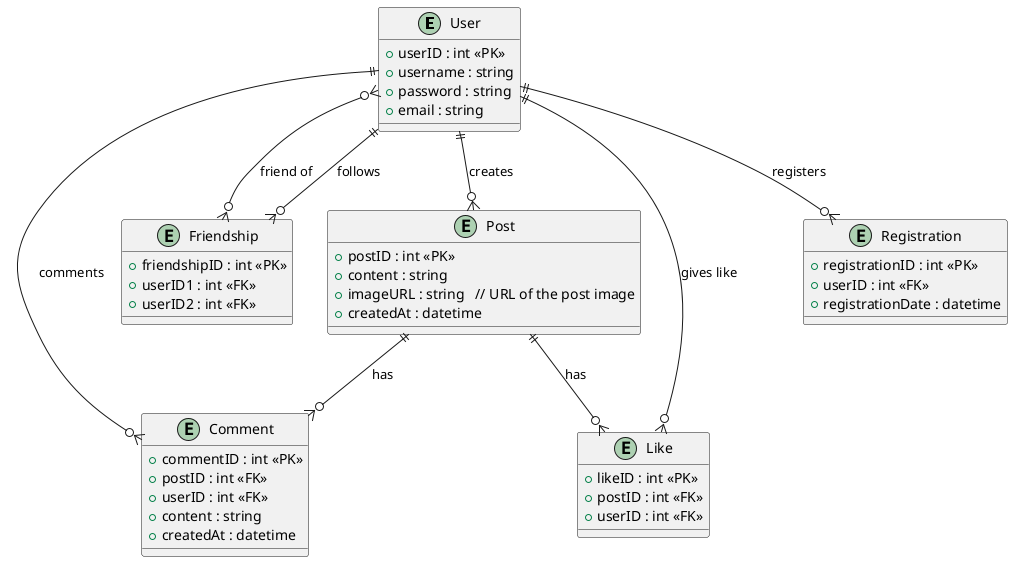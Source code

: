 @startuml title UML Diagram for Social Media Entity-Relationship Database

entity "User" as User {
    + userID : int <<PK>>
    + username : string
    + password : string
    + email : string
}

entity "Post" as Post {
    + postID : int <<PK>>
    + content : string
    + imageURL : string   // URL of the post image
    + createdAt : datetime
}

entity "Friendship" as Friendship {
    + friendshipID : int <<PK>>
    + userID1 : int <<FK>>
    + userID2 : int <<FK>>
}

entity "Comment" as Comment {
    + commentID : int <<PK>>
    + postID : int <<FK>>
    + userID : int <<FK>>
    + content : string
    + createdAt : datetime
}

entity "Like" as Like {
    + likeID : int <<PK>>
    + postID : int <<FK>>
    + userID : int <<FK>>
}

entity "Registration" as Registration {
    + registrationID : int <<PK>>
    + userID : int <<FK>>
    + registrationDate : datetime
}

' Relationships
User ||--o{ Post : creates
User ||--o{ Friendship : follows
User ||--o{ Comment : comments
User ||--o{ Like : gives like
Friendship }o--o{ User : "friend of"

Post ||--o{ Comment : has
Post ||--o{ Like : has

User ||--o{ Registration : "registers"
@enduml

